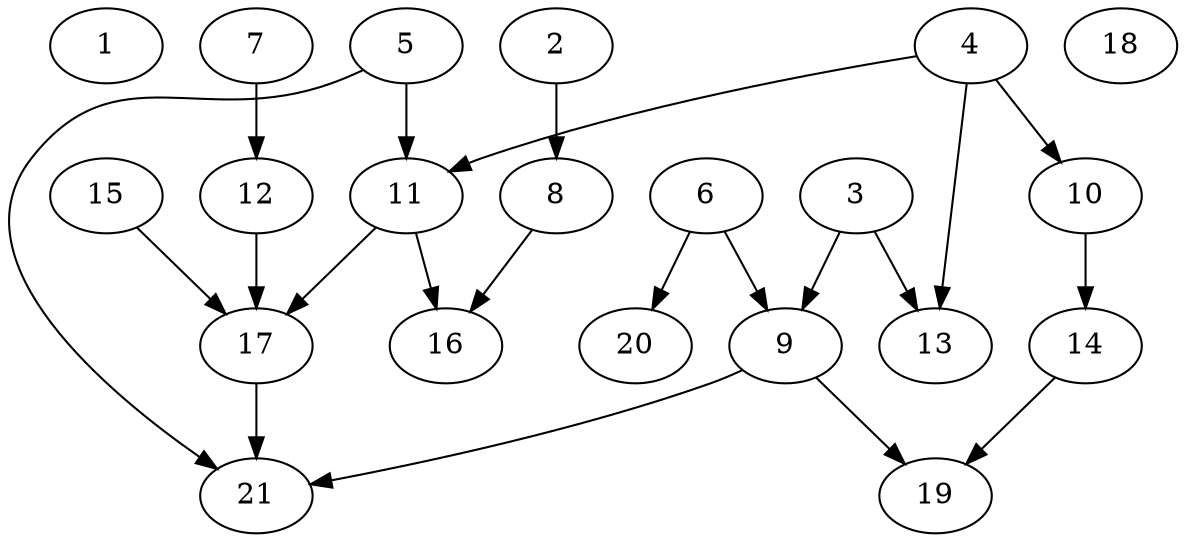 digraph "Random_Nodes_21_Density_1.00_CCR_0.10_WeightType_Random" {
	graph ["Node concurrency"=-1,
		"Number of processors"=16,
		"Time to schedule (ms)"=53411,
		"Total idle time"=64,
		"Total schedule length"=264,
		"Total sequential time"=1188
	];
	1	 ["Finish time"=84,
		Processor=1,
		"Start time"=0,
		Weight=84];
	2	 ["Finish time"=48,
		Processor=2,
		"Start time"=0,
		Weight=48];
	8	 ["Finish time"=108,
		Processor=2,
		"Start time"=48,
		Weight=60];
	2 -> 8	 [Weight=5];
	3	 ["Finish time"=120,
		Processor=3,
		"Start time"=0,
		Weight=120];
	9	 ["Finish time"=194,
		Processor=5,
		"Start time"=122,
		Weight=72];
	3 -> 9	 [Weight=2];
	13	 ["Finish time"=226,
		Processor=2,
		"Start time"=130,
		Weight=96];
	3 -> 13	 [Weight=10];
	4	 ["Finish time"=84,
		Processor=4,
		"Start time"=0,
		Weight=84];
	10	 ["Finish time"=156,
		Processor=1,
		"Start time"=108,
		Weight=48];
	4 -> 10	 [Weight=8];
	11	 ["Finish time"=120,
		Processor=4,
		"Start time"=84,
		Weight=36];
	4 -> 11	 [Weight=2];
	4 -> 13	 [Weight=4];
	5	 ["Finish time"=60,
		Processor=5,
		"Start time"=0,
		Weight=60];
	5 -> 11	 [Weight=9];
	21	 ["Finish time"=264,
		Processor=4,
		"Start time"=204,
		Weight=60];
	5 -> 21	 [Weight=3];
	6	 ["Finish time"=60,
		Processor=6,
		"Start time"=0,
		Weight=60];
	6 -> 9	 [Weight=10];
	20	 ["Finish time"=216,
		Processor=3,
		"Start time"=120,
		Weight=96];
	6 -> 20	 [Weight=4];
	7	 ["Finish time"=84,
		Processor=6,
		"Start time"=60,
		Weight=24];
	12	 ["Finish time"=108,
		Processor=6,
		"Start time"=84,
		Weight=24];
	7 -> 12	 [Weight=4];
	16	 ["Finish time"=250,
		Processor=2,
		"Start time"=226,
		Weight=24];
	8 -> 16	 [Weight=10];
	19	 ["Finish time"=220,
		Processor=1,
		"Start time"=196,
		Weight=24];
	9 -> 19	 [Weight=2];
	9 -> 21	 [Weight=4];
	14	 ["Finish time"=180,
		Processor=1,
		"Start time"=156,
		Weight=24];
	10 -> 14	 [Weight=4];
	11 -> 16	 [Weight=6];
	17	 ["Finish time"=204,
		Processor=4,
		"Start time"=120,
		Weight=84];
	11 -> 17	 [Weight=3];
	12 -> 17	 [Weight=4];
	14 -> 19	 [Weight=9];
	15	 ["Finish time"=96,
		Processor=5,
		"Start time"=60,
		Weight=36];
	15 -> 17	 [Weight=6];
	17 -> 21	 [Weight=10];
	18	 ["Finish time"=108,
		Processor=1,
		"Start time"=84,
		Weight=24];
}
